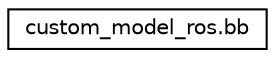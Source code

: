 digraph "Graphical Class Hierarchy"
{
 // LATEX_PDF_SIZE
  edge [fontname="Helvetica",fontsize="10",labelfontname="Helvetica",labelfontsize="10"];
  node [fontname="Helvetica",fontsize="10",shape=record];
  rankdir="LR";
  Node0 [label="custom_model_ros.bb",height=0.2,width=0.4,color="black", fillcolor="white", style="filled",URL="$classcustom__model__ros_1_1bb.html",tooltip="The bounding box base class."];
}
